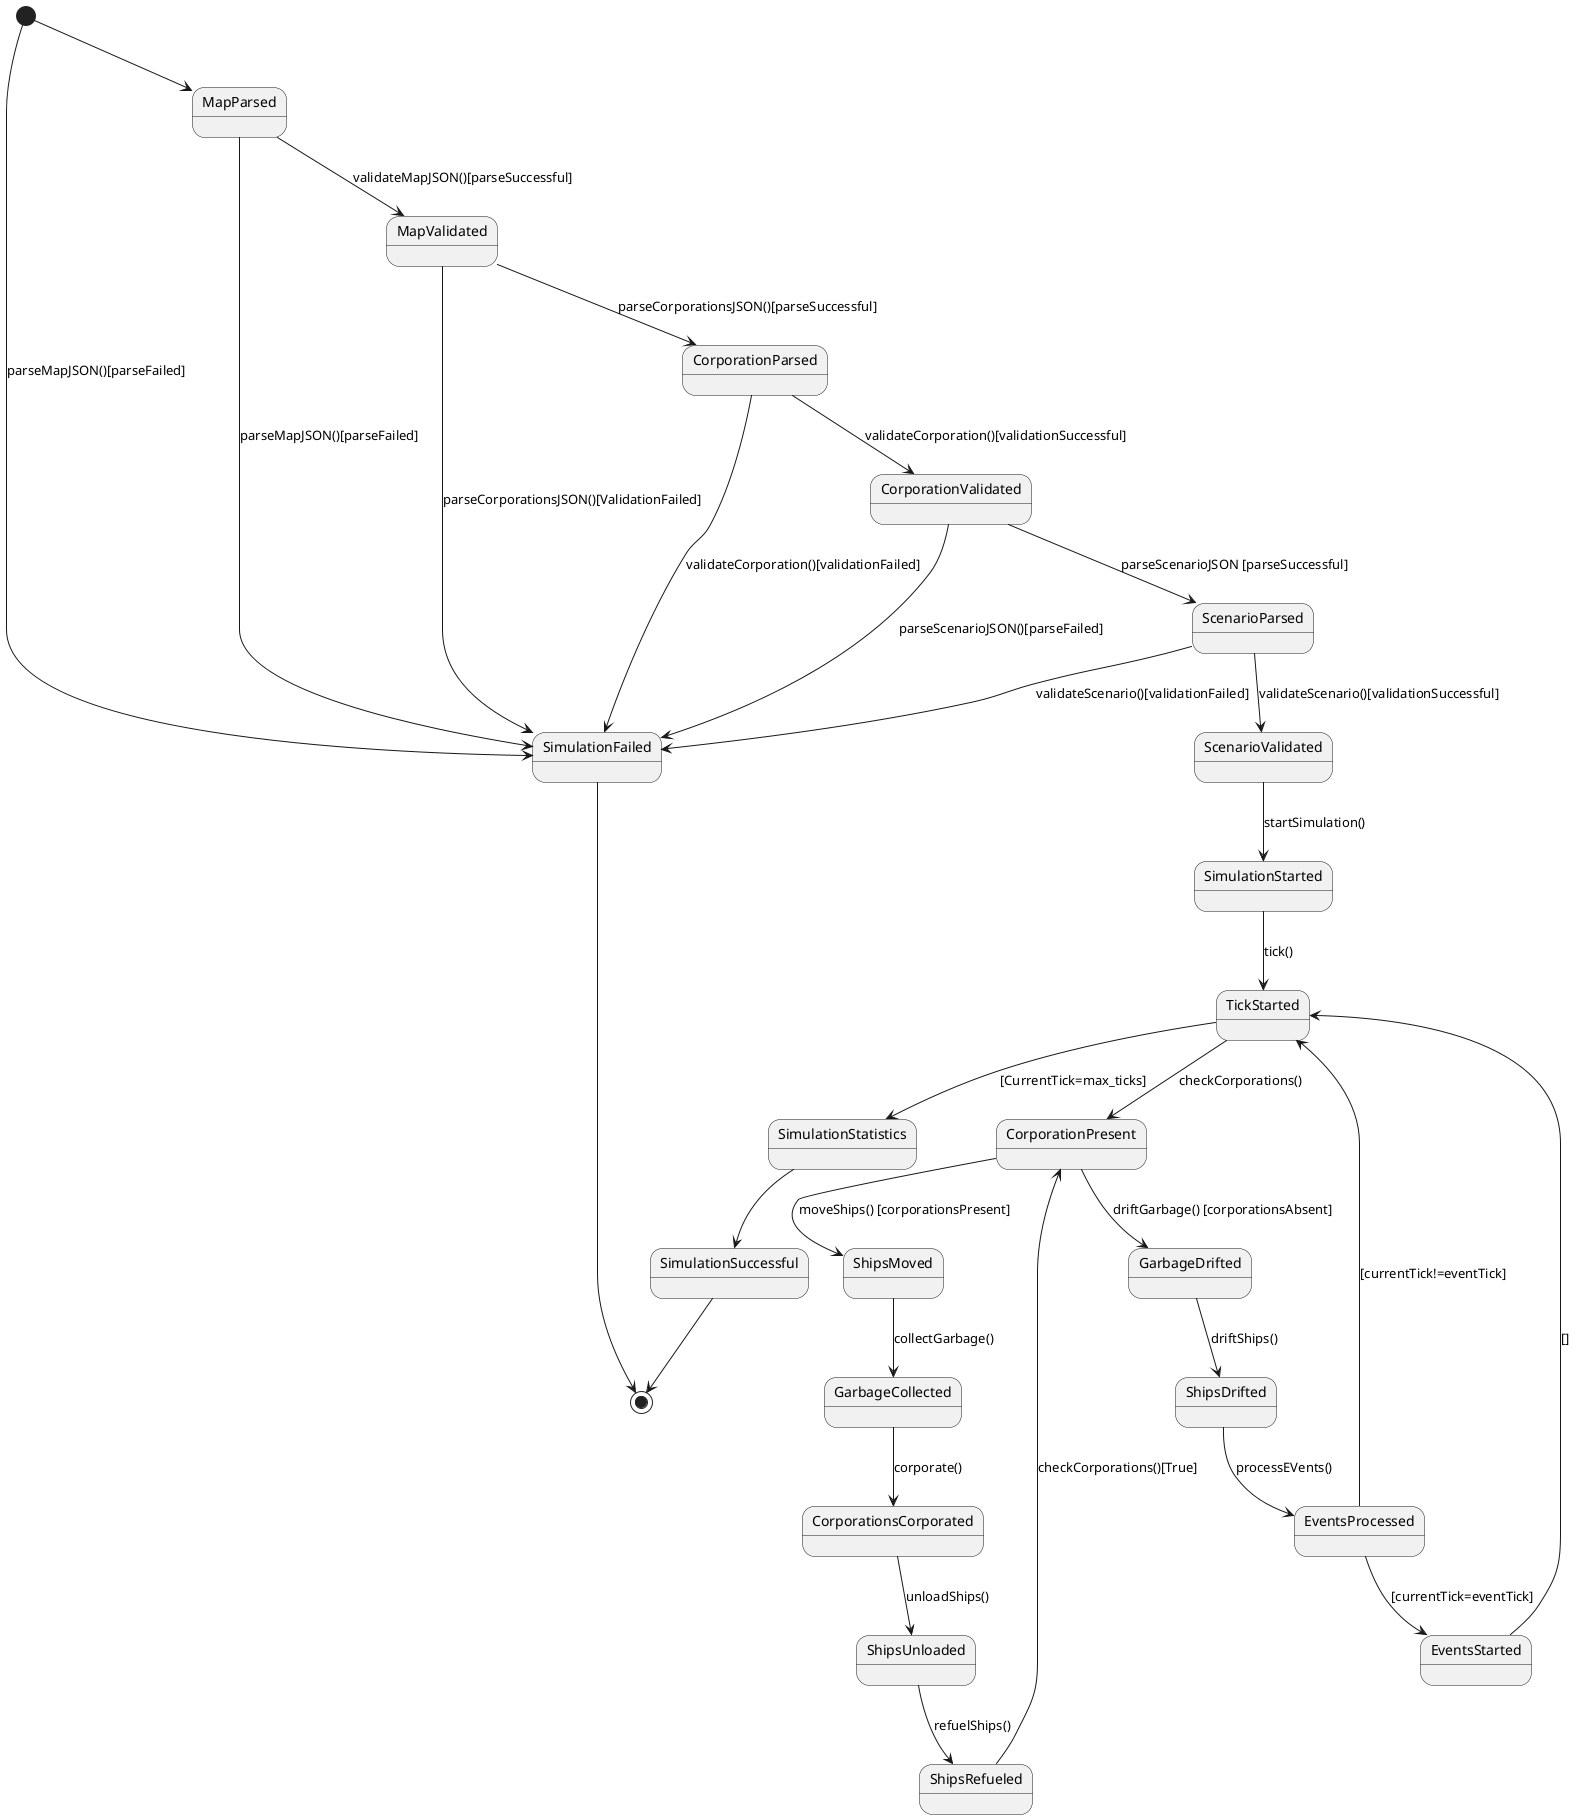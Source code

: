 @startuml
[*] --> MapParsed
MapParsed --> MapValidated: validateMapJSON()[parseSuccessful]
MapParsed --> SimulationFailed : parseMapJSON()[parseFailed]
[*] --> SimulationFailed : parseMapJSON()[parseFailed]

MapValidated --> CorporationParsed : parseCorporationsJSON()[parseSuccessful]
MapValidated --> SimulationFailed : parseCorporationsJSON()[ValidationFailed]
CorporationParsed -->CorporationValidated : validateCorporation()[validationSuccessful]
CorporationParsed -->SimulationFailed : validateCorporation()[validationFailed]
CorporationValidated --> ScenarioParsed : parseScenarioJSON [parseSuccessful]
ScenarioParsed --> ScenarioValidated : validateScenario()[validationSuccessful]
ScenarioParsed --> SimulationFailed : validateScenario()[validationFailed]
CorporationValidated --> SimulationFailed : parseScenarioJSON()[parseFailed]

SimulationFailed --> [*]

ScenarioValidated--> SimulationStarted : startSimulation()

SimulationStarted --> TickStarted : tick()

TickStarted --> CorporationPresent : checkCorporations()
CorporationPresent --> ShipsMoved : moveShips() [corporationsPresent]
ShipsMoved --> GarbageCollected : collectGarbage()
GarbageCollected --> CorporationsCorporated : corporate()
CorporationsCorporated --> ShipsUnloaded : unloadShips()
ShipsUnloaded --> ShipsRefueled : refuelShips()
ShipsRefueled --> CorporationPresent : checkCorporations()[True]
CorporationPresent --> GarbageDrifted : driftGarbage() [corporationsAbsent]
GarbageDrifted --> ShipsDrifted : driftShips()
ShipsDrifted --> EventsProcessed : processEVents()
EventsProcessed --> TickStarted : [currentTick!=eventTick]
EventsProcessed --> EventsStarted : [currentTick=eventTick]
EventsStarted --> TickStarted : []
TickStarted --> SimulationStatistics : [CurrentTick=max_ticks]
SimulationStatistics --> SimulationSuccessful 
SimulationSuccessful --> [*]
@enduml

